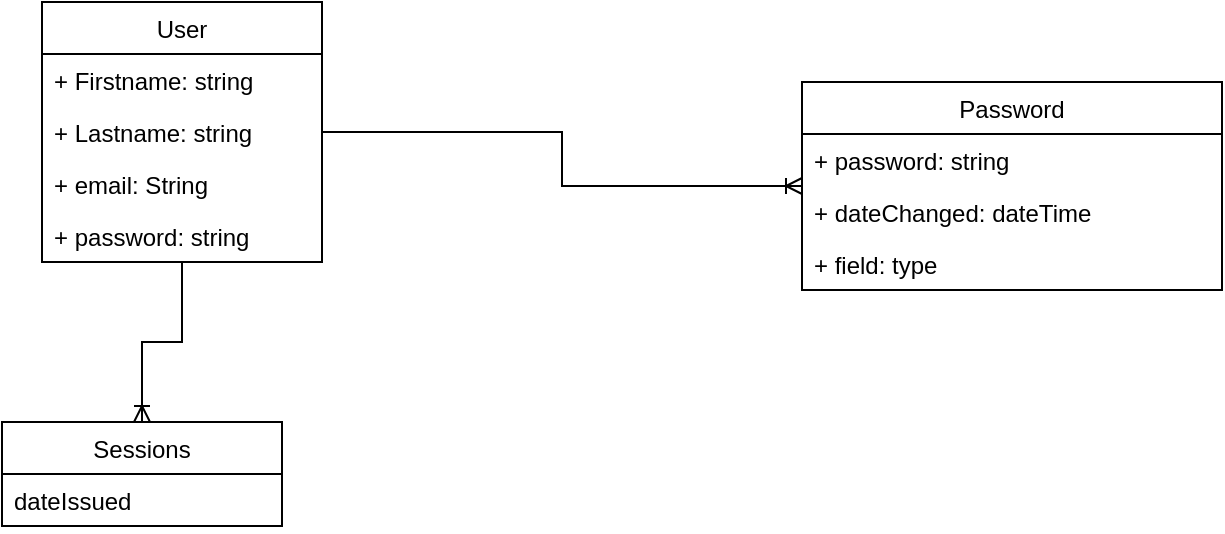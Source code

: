 <mxfile version="13.9.9" type="device"><diagram id="OCvYZhOtqdVuRzTwdrXR" name="Page-1"><mxGraphModel dx="1086" dy="816" grid="1" gridSize="10" guides="1" tooltips="1" connect="1" arrows="1" fold="1" page="1" pageScale="1" pageWidth="850" pageHeight="1100" math="0" shadow="0"><root><mxCell id="0"/><mxCell id="1" parent="0"/><mxCell id="hzFjv1nadpFndNgVj9H9-1" style="edgeStyle=orthogonalEdgeStyle;rounded=0;orthogonalLoop=1;jettySize=auto;html=1;endArrow=ERoneToMany;endFill=0;" edge="1" parent="1" source="ikVY8dKmC3-MO0c697VO-1" target="ikVY8dKmC3-MO0c697VO-9"><mxGeometry relative="1" as="geometry"/></mxCell><mxCell id="hzFjv1nadpFndNgVj9H9-2" style="edgeStyle=orthogonalEdgeStyle;rounded=0;orthogonalLoop=1;jettySize=auto;html=1;endArrow=ERoneToMany;endFill=0;" edge="1" parent="1" source="ikVY8dKmC3-MO0c697VO-1" target="ikVY8dKmC3-MO0c697VO-5"><mxGeometry relative="1" as="geometry"/></mxCell><mxCell id="ikVY8dKmC3-MO0c697VO-1" value="User" style="swimlane;fontStyle=0;childLayout=stackLayout;horizontal=1;startSize=26;fillColor=none;horizontalStack=0;resizeParent=1;resizeParentMax=0;resizeLast=0;collapsible=1;marginBottom=0;" parent="1" vertex="1"><mxGeometry x="90" y="30" width="140" height="130" as="geometry"/></mxCell><mxCell id="ikVY8dKmC3-MO0c697VO-2" value="+ Firstname: string" style="text;strokeColor=none;fillColor=none;align=left;verticalAlign=top;spacingLeft=4;spacingRight=4;overflow=hidden;rotatable=0;points=[[0,0.5],[1,0.5]];portConstraint=eastwest;" parent="ikVY8dKmC3-MO0c697VO-1" vertex="1"><mxGeometry y="26" width="140" height="26" as="geometry"/></mxCell><mxCell id="ikVY8dKmC3-MO0c697VO-3" value="+ Lastname: string" style="text;strokeColor=none;fillColor=none;align=left;verticalAlign=top;spacingLeft=4;spacingRight=4;overflow=hidden;rotatable=0;points=[[0,0.5],[1,0.5]];portConstraint=eastwest;" parent="ikVY8dKmC3-MO0c697VO-1" vertex="1"><mxGeometry y="52" width="140" height="26" as="geometry"/></mxCell><mxCell id="ikVY8dKmC3-MO0c697VO-4" value="+ email: String&#10;" style="text;strokeColor=none;fillColor=none;align=left;verticalAlign=top;spacingLeft=4;spacingRight=4;overflow=hidden;rotatable=0;points=[[0,0.5],[1,0.5]];portConstraint=eastwest;" parent="ikVY8dKmC3-MO0c697VO-1" vertex="1"><mxGeometry y="78" width="140" height="26" as="geometry"/></mxCell><mxCell id="ikVY8dKmC3-MO0c697VO-13" value="+ password: string&#10;" style="text;strokeColor=none;fillColor=none;align=left;verticalAlign=top;spacingLeft=4;spacingRight=4;overflow=hidden;rotatable=0;points=[[0,0.5],[1,0.5]];portConstraint=eastwest;" parent="ikVY8dKmC3-MO0c697VO-1" vertex="1"><mxGeometry y="104" width="140" height="26" as="geometry"/></mxCell><mxCell id="ikVY8dKmC3-MO0c697VO-5" value="Password" style="swimlane;fontStyle=0;childLayout=stackLayout;horizontal=1;startSize=26;fillColor=none;horizontalStack=0;resizeParent=1;resizeParentMax=0;resizeLast=0;collapsible=1;marginBottom=0;" parent="1" vertex="1"><mxGeometry x="470" y="70" width="210" height="104" as="geometry"/></mxCell><mxCell id="ikVY8dKmC3-MO0c697VO-6" value="+ password: string" style="text;strokeColor=none;fillColor=none;align=left;verticalAlign=top;spacingLeft=4;spacingRight=4;overflow=hidden;rotatable=0;points=[[0,0.5],[1,0.5]];portConstraint=eastwest;" parent="ikVY8dKmC3-MO0c697VO-5" vertex="1"><mxGeometry y="26" width="210" height="26" as="geometry"/></mxCell><mxCell id="ikVY8dKmC3-MO0c697VO-7" value="+ dateChanged: dateTime" style="text;strokeColor=none;fillColor=none;align=left;verticalAlign=top;spacingLeft=4;spacingRight=4;overflow=hidden;rotatable=0;points=[[0,0.5],[1,0.5]];portConstraint=eastwest;" parent="ikVY8dKmC3-MO0c697VO-5" vertex="1"><mxGeometry y="52" width="210" height="26" as="geometry"/></mxCell><mxCell id="ikVY8dKmC3-MO0c697VO-8" value="+ field: type" style="text;strokeColor=none;fillColor=none;align=left;verticalAlign=top;spacingLeft=4;spacingRight=4;overflow=hidden;rotatable=0;points=[[0,0.5],[1,0.5]];portConstraint=eastwest;" parent="ikVY8dKmC3-MO0c697VO-5" vertex="1"><mxGeometry y="78" width="210" height="26" as="geometry"/></mxCell><mxCell id="ikVY8dKmC3-MO0c697VO-9" value="Sessions" style="swimlane;fontStyle=0;childLayout=stackLayout;horizontal=1;startSize=26;fillColor=none;horizontalStack=0;resizeParent=1;resizeParentMax=0;resizeLast=0;collapsible=1;marginBottom=0;" parent="1" vertex="1"><mxGeometry x="70" y="240" width="140" height="52" as="geometry"/></mxCell><mxCell id="ikVY8dKmC3-MO0c697VO-10" value="dateIssued" style="text;strokeColor=none;fillColor=none;align=left;verticalAlign=top;spacingLeft=4;spacingRight=4;overflow=hidden;rotatable=0;points=[[0,0.5],[1,0.5]];portConstraint=eastwest;" parent="ikVY8dKmC3-MO0c697VO-9" vertex="1"><mxGeometry y="26" width="140" height="26" as="geometry"/></mxCell></root></mxGraphModel></diagram></mxfile>